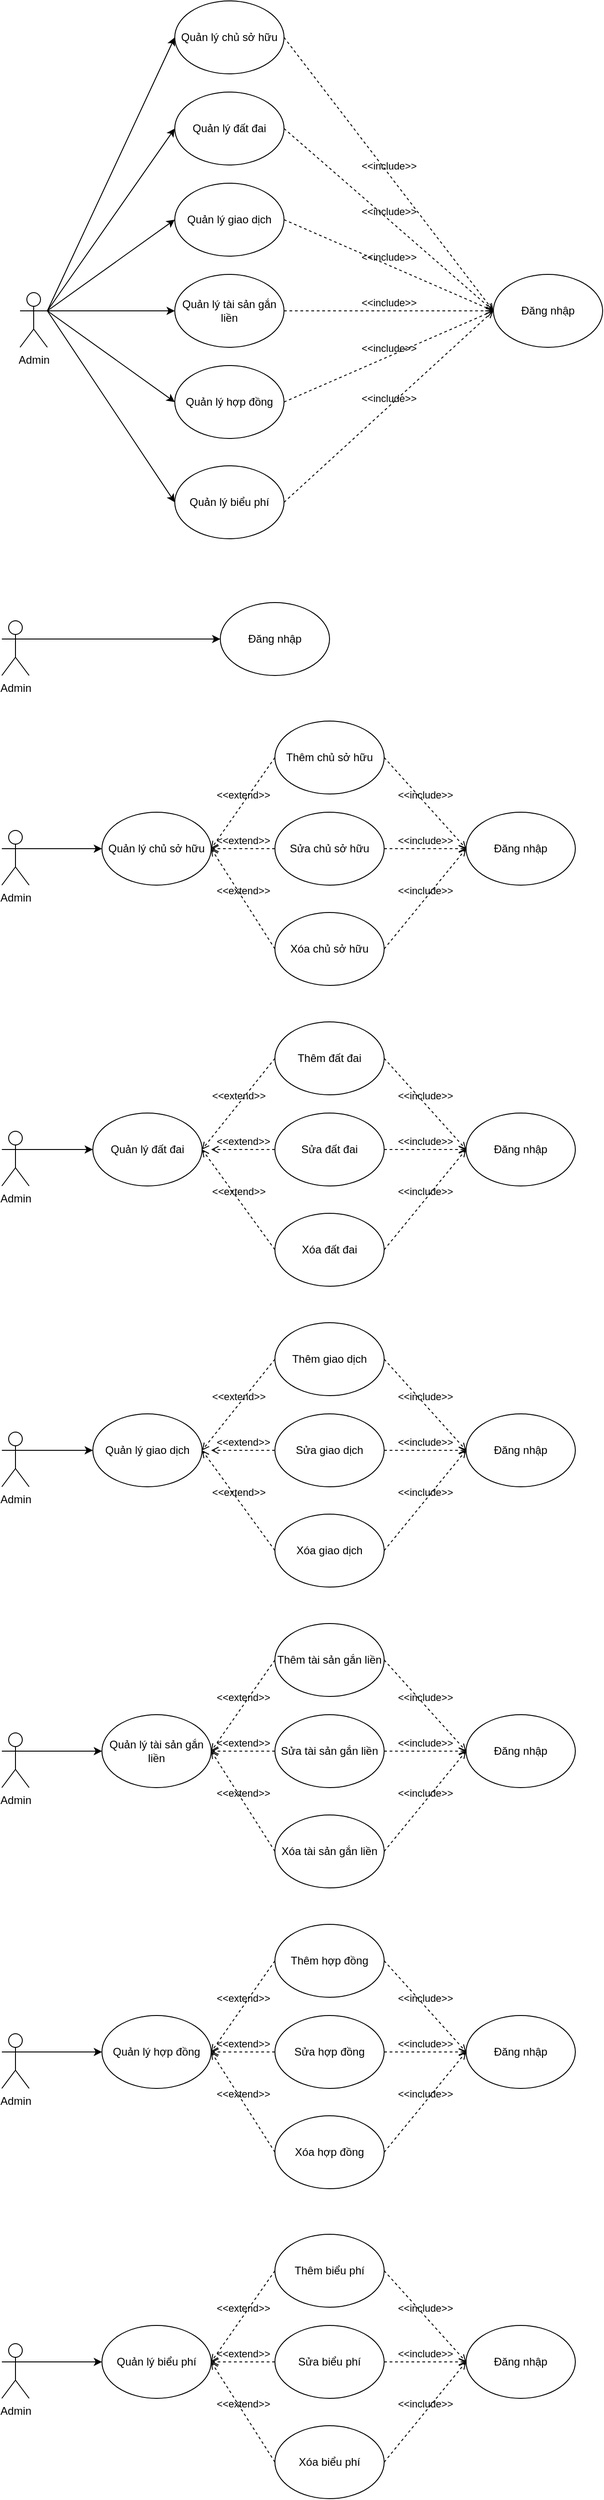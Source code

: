 <mxfile version="20.8.20" type="github">
  <diagram name="Trang-1" id="dnEFMiXXtpknOuQRKFOX">
    <mxGraphModel dx="880" dy="452" grid="1" gridSize="10" guides="1" tooltips="1" connect="1" arrows="1" fold="1" page="1" pageScale="1" pageWidth="827" pageHeight="1169" math="0" shadow="0">
      <root>
        <mxCell id="0" />
        <mxCell id="1" parent="0" />
        <mxCell id="d-u6irTQZ1BS86PKeHbl-13" style="edgeStyle=orthogonalEdgeStyle;rounded=0;orthogonalLoop=1;jettySize=auto;html=1;exitX=1;exitY=0.333;exitDx=0;exitDy=0;exitPerimeter=0;entryX=0;entryY=0.5;entryDx=0;entryDy=0;" parent="1" source="d-u6irTQZ1BS86PKeHbl-1" target="d-u6irTQZ1BS86PKeHbl-6" edge="1">
          <mxGeometry relative="1" as="geometry" />
        </mxCell>
        <mxCell id="d-u6irTQZ1BS86PKeHbl-1" value="Admin&lt;br&gt;" style="shape=umlActor;verticalLabelPosition=bottom;verticalAlign=top;html=1;outlineConnect=0;" parent="1" vertex="1">
          <mxGeometry x="50" y="330" width="30" height="60" as="geometry" />
        </mxCell>
        <mxCell id="d-u6irTQZ1BS86PKeHbl-3" value="Quản lý chủ sở hữu" style="ellipse;whiteSpace=wrap;html=1;" parent="1" vertex="1">
          <mxGeometry x="220" y="10" width="120" height="80" as="geometry" />
        </mxCell>
        <mxCell id="d-u6irTQZ1BS86PKeHbl-4" value="Quản lý đất đai" style="ellipse;whiteSpace=wrap;html=1;" parent="1" vertex="1">
          <mxGeometry x="220" y="110" width="120" height="80" as="geometry" />
        </mxCell>
        <mxCell id="d-u6irTQZ1BS86PKeHbl-5" value="Quản lý giao dịch" style="ellipse;whiteSpace=wrap;html=1;" parent="1" vertex="1">
          <mxGeometry x="220" y="210" width="120" height="80" as="geometry" />
        </mxCell>
        <mxCell id="d-u6irTQZ1BS86PKeHbl-6" value="Quản lý tài sản gắn liền" style="ellipse;whiteSpace=wrap;html=1;" parent="1" vertex="1">
          <mxGeometry x="220" y="310" width="120" height="80" as="geometry" />
        </mxCell>
        <mxCell id="d-u6irTQZ1BS86PKeHbl-7" value="Quản lý hợp đồng" style="ellipse;whiteSpace=wrap;html=1;" parent="1" vertex="1">
          <mxGeometry x="220" y="410" width="120" height="80" as="geometry" />
        </mxCell>
        <mxCell id="d-u6irTQZ1BS86PKeHbl-8" value="Quản lý biểu phí" style="ellipse;whiteSpace=wrap;html=1;" parent="1" vertex="1">
          <mxGeometry x="220" y="520" width="120" height="80" as="geometry" />
        </mxCell>
        <mxCell id="d-u6irTQZ1BS86PKeHbl-9" value="Đăng nhập" style="ellipse;whiteSpace=wrap;html=1;" parent="1" vertex="1">
          <mxGeometry x="570" y="310" width="120" height="80" as="geometry" />
        </mxCell>
        <mxCell id="d-u6irTQZ1BS86PKeHbl-10" value="" style="endArrow=classic;html=1;rounded=0;exitX=1;exitY=0.333;exitDx=0;exitDy=0;exitPerimeter=0;entryX=0;entryY=0.5;entryDx=0;entryDy=0;" parent="1" source="d-u6irTQZ1BS86PKeHbl-1" target="d-u6irTQZ1BS86PKeHbl-3" edge="1">
          <mxGeometry width="50" height="50" relative="1" as="geometry">
            <mxPoint x="390" y="350" as="sourcePoint" />
            <mxPoint x="440" y="300" as="targetPoint" />
          </mxGeometry>
        </mxCell>
        <mxCell id="d-u6irTQZ1BS86PKeHbl-11" value="" style="endArrow=classic;html=1;rounded=0;exitX=1;exitY=0.333;exitDx=0;exitDy=0;exitPerimeter=0;entryX=0;entryY=0.5;entryDx=0;entryDy=0;" parent="1" source="d-u6irTQZ1BS86PKeHbl-1" target="d-u6irTQZ1BS86PKeHbl-4" edge="1">
          <mxGeometry width="50" height="50" relative="1" as="geometry">
            <mxPoint x="90" y="360" as="sourcePoint" />
            <mxPoint x="260" y="100" as="targetPoint" />
          </mxGeometry>
        </mxCell>
        <mxCell id="d-u6irTQZ1BS86PKeHbl-12" value="" style="endArrow=classic;html=1;rounded=0;entryX=0;entryY=0.5;entryDx=0;entryDy=0;" parent="1" target="d-u6irTQZ1BS86PKeHbl-5" edge="1">
          <mxGeometry width="50" height="50" relative="1" as="geometry">
            <mxPoint x="80" y="350" as="sourcePoint" />
            <mxPoint x="230" y="160" as="targetPoint" />
          </mxGeometry>
        </mxCell>
        <mxCell id="d-u6irTQZ1BS86PKeHbl-15" value="" style="endArrow=classic;html=1;rounded=0;exitX=1;exitY=0.333;exitDx=0;exitDy=0;exitPerimeter=0;entryX=0;entryY=0.5;entryDx=0;entryDy=0;" parent="1" source="d-u6irTQZ1BS86PKeHbl-1" target="d-u6irTQZ1BS86PKeHbl-7" edge="1">
          <mxGeometry width="50" height="50" relative="1" as="geometry">
            <mxPoint x="100" y="370" as="sourcePoint" />
            <mxPoint x="240" y="170" as="targetPoint" />
          </mxGeometry>
        </mxCell>
        <mxCell id="d-u6irTQZ1BS86PKeHbl-16" value="" style="endArrow=classic;html=1;rounded=0;entryX=0;entryY=0.5;entryDx=0;entryDy=0;" parent="1" target="d-u6irTQZ1BS86PKeHbl-8" edge="1">
          <mxGeometry width="50" height="50" relative="1" as="geometry">
            <mxPoint x="80" y="350" as="sourcePoint" />
            <mxPoint x="230" y="460" as="targetPoint" />
          </mxGeometry>
        </mxCell>
        <mxCell id="d-u6irTQZ1BS86PKeHbl-18" value="&amp;lt;&amp;lt;include&amp;gt;&amp;gt;" style="html=1;verticalAlign=bottom;labelBackgroundColor=none;endArrow=open;endFill=0;dashed=1;rounded=0;exitX=1;exitY=0.5;exitDx=0;exitDy=0;entryX=0;entryY=0.5;entryDx=0;entryDy=0;" parent="1" source="d-u6irTQZ1BS86PKeHbl-3" target="d-u6irTQZ1BS86PKeHbl-9" edge="1">
          <mxGeometry width="160" relative="1" as="geometry">
            <mxPoint x="330" y="270" as="sourcePoint" />
            <mxPoint x="490" y="270" as="targetPoint" />
          </mxGeometry>
        </mxCell>
        <mxCell id="d-u6irTQZ1BS86PKeHbl-19" value="&amp;lt;&amp;lt;include&amp;gt;&amp;gt;" style="html=1;verticalAlign=bottom;labelBackgroundColor=none;endArrow=open;endFill=0;dashed=1;rounded=0;exitX=1;exitY=0.5;exitDx=0;exitDy=0;" parent="1" source="d-u6irTQZ1BS86PKeHbl-4" edge="1">
          <mxGeometry width="160" relative="1" as="geometry">
            <mxPoint x="350" y="60" as="sourcePoint" />
            <mxPoint x="570" y="350" as="targetPoint" />
          </mxGeometry>
        </mxCell>
        <mxCell id="d-u6irTQZ1BS86PKeHbl-20" value="&amp;lt;&amp;lt;include&amp;gt;&amp;gt;" style="html=1;verticalAlign=bottom;labelBackgroundColor=none;endArrow=open;endFill=0;dashed=1;rounded=0;exitX=1;exitY=0.5;exitDx=0;exitDy=0;entryX=0;entryY=0.5;entryDx=0;entryDy=0;" parent="1" source="d-u6irTQZ1BS86PKeHbl-5" target="d-u6irTQZ1BS86PKeHbl-9" edge="1">
          <mxGeometry width="160" relative="1" as="geometry">
            <mxPoint x="360" y="70" as="sourcePoint" />
            <mxPoint x="590" y="370" as="targetPoint" />
          </mxGeometry>
        </mxCell>
        <mxCell id="d-u6irTQZ1BS86PKeHbl-21" value="&amp;lt;&amp;lt;include&amp;gt;&amp;gt;" style="html=1;verticalAlign=bottom;labelBackgroundColor=none;endArrow=open;endFill=0;dashed=1;rounded=0;exitX=1;exitY=0.5;exitDx=0;exitDy=0;" parent="1" source="d-u6irTQZ1BS86PKeHbl-6" edge="1">
          <mxGeometry width="160" relative="1" as="geometry">
            <mxPoint x="350" y="260" as="sourcePoint" />
            <mxPoint x="570" y="350" as="targetPoint" />
          </mxGeometry>
        </mxCell>
        <mxCell id="d-u6irTQZ1BS86PKeHbl-22" value="&amp;lt;&amp;lt;include&amp;gt;&amp;gt;" style="html=1;verticalAlign=bottom;labelBackgroundColor=none;endArrow=open;endFill=0;dashed=1;rounded=0;exitX=1;exitY=0.5;exitDx=0;exitDy=0;" parent="1" source="d-u6irTQZ1BS86PKeHbl-7" edge="1">
          <mxGeometry width="160" relative="1" as="geometry">
            <mxPoint x="350" y="360" as="sourcePoint" />
            <mxPoint x="570" y="350" as="targetPoint" />
          </mxGeometry>
        </mxCell>
        <mxCell id="d-u6irTQZ1BS86PKeHbl-23" value="&amp;lt;&amp;lt;include&amp;gt;&amp;gt;" style="html=1;verticalAlign=bottom;labelBackgroundColor=none;endArrow=open;endFill=0;dashed=1;rounded=0;exitX=1;exitY=0.5;exitDx=0;exitDy=0;entryX=0;entryY=0.5;entryDx=0;entryDy=0;" parent="1" source="d-u6irTQZ1BS86PKeHbl-8" target="d-u6irTQZ1BS86PKeHbl-9" edge="1">
          <mxGeometry width="160" relative="1" as="geometry">
            <mxPoint x="350" y="460" as="sourcePoint" />
            <mxPoint x="580" y="360" as="targetPoint" />
          </mxGeometry>
        </mxCell>
        <mxCell id="d-u6irTQZ1BS86PKeHbl-25" value="Admin&lt;br&gt;" style="shape=umlActor;verticalLabelPosition=bottom;verticalAlign=top;html=1;outlineConnect=0;" parent="1" vertex="1">
          <mxGeometry x="30" y="690" width="30" height="60" as="geometry" />
        </mxCell>
        <mxCell id="d-u6irTQZ1BS86PKeHbl-26" value="Đăng nhập" style="ellipse;whiteSpace=wrap;html=1;" parent="1" vertex="1">
          <mxGeometry x="270" y="670" width="120" height="80" as="geometry" />
        </mxCell>
        <mxCell id="d-u6irTQZ1BS86PKeHbl-27" style="edgeStyle=orthogonalEdgeStyle;rounded=0;orthogonalLoop=1;jettySize=auto;html=1;exitX=1;exitY=0.333;exitDx=0;exitDy=0;exitPerimeter=0;entryX=0;entryY=0.5;entryDx=0;entryDy=0;" parent="1" source="d-u6irTQZ1BS86PKeHbl-25" target="d-u6irTQZ1BS86PKeHbl-26" edge="1">
          <mxGeometry relative="1" as="geometry">
            <mxPoint x="90" y="360" as="sourcePoint" />
            <mxPoint x="230" y="360" as="targetPoint" />
          </mxGeometry>
        </mxCell>
        <mxCell id="d-u6irTQZ1BS86PKeHbl-28" value="Admin&lt;br&gt;" style="shape=umlActor;verticalLabelPosition=bottom;verticalAlign=top;html=1;outlineConnect=0;" parent="1" vertex="1">
          <mxGeometry x="30" y="920" width="30" height="60" as="geometry" />
        </mxCell>
        <mxCell id="d-u6irTQZ1BS86PKeHbl-29" value="Quản lý chủ sở hữu" style="ellipse;whiteSpace=wrap;html=1;" parent="1" vertex="1">
          <mxGeometry x="140" y="900" width="120" height="80" as="geometry" />
        </mxCell>
        <mxCell id="d-u6irTQZ1BS86PKeHbl-30" value="Thêm chủ sở hữu" style="ellipse;whiteSpace=wrap;html=1;" parent="1" vertex="1">
          <mxGeometry x="330" y="800" width="120" height="80" as="geometry" />
        </mxCell>
        <mxCell id="d-u6irTQZ1BS86PKeHbl-31" value="Sửa chủ sở hữu" style="ellipse;whiteSpace=wrap;html=1;" parent="1" vertex="1">
          <mxGeometry x="330" y="900" width="120" height="80" as="geometry" />
        </mxCell>
        <mxCell id="d-u6irTQZ1BS86PKeHbl-32" value="Xóa chủ sở hữu" style="ellipse;whiteSpace=wrap;html=1;" parent="1" vertex="1">
          <mxGeometry x="330" y="1010" width="120" height="80" as="geometry" />
        </mxCell>
        <mxCell id="d-u6irTQZ1BS86PKeHbl-33" value="Đăng nhập" style="ellipse;whiteSpace=wrap;html=1;" parent="1" vertex="1">
          <mxGeometry x="540" y="900" width="120" height="80" as="geometry" />
        </mxCell>
        <mxCell id="d-u6irTQZ1BS86PKeHbl-34" value="&amp;lt;&amp;lt;include&amp;gt;&amp;gt;" style="html=1;verticalAlign=bottom;labelBackgroundColor=none;endArrow=open;endFill=0;dashed=1;rounded=0;exitX=1;exitY=0.5;exitDx=0;exitDy=0;entryX=0;entryY=0.5;entryDx=0;entryDy=0;" parent="1" source="d-u6irTQZ1BS86PKeHbl-30" target="d-u6irTQZ1BS86PKeHbl-33" edge="1">
          <mxGeometry width="160" relative="1" as="geometry">
            <mxPoint x="330" y="900" as="sourcePoint" />
            <mxPoint x="490" y="900" as="targetPoint" />
          </mxGeometry>
        </mxCell>
        <mxCell id="d-u6irTQZ1BS86PKeHbl-35" value="&amp;lt;&amp;lt;include&amp;gt;&amp;gt;" style="html=1;verticalAlign=bottom;labelBackgroundColor=none;endArrow=open;endFill=0;dashed=1;rounded=0;exitX=1;exitY=0.5;exitDx=0;exitDy=0;" parent="1" source="d-u6irTQZ1BS86PKeHbl-31" edge="1">
          <mxGeometry width="160" relative="1" as="geometry">
            <mxPoint x="460" y="850" as="sourcePoint" />
            <mxPoint x="540" y="940" as="targetPoint" />
          </mxGeometry>
        </mxCell>
        <mxCell id="d-u6irTQZ1BS86PKeHbl-36" value="&amp;lt;&amp;lt;include&amp;gt;&amp;gt;" style="html=1;verticalAlign=bottom;labelBackgroundColor=none;endArrow=open;endFill=0;dashed=1;rounded=0;exitX=1;exitY=0.5;exitDx=0;exitDy=0;" parent="1" source="d-u6irTQZ1BS86PKeHbl-32" edge="1">
          <mxGeometry width="160" relative="1" as="geometry">
            <mxPoint x="470" y="860" as="sourcePoint" />
            <mxPoint x="540" y="940" as="targetPoint" />
          </mxGeometry>
        </mxCell>
        <mxCell id="d-u6irTQZ1BS86PKeHbl-37" value="&amp;lt;&amp;lt;extend&amp;gt;&amp;gt;" style="html=1;verticalAlign=bottom;labelBackgroundColor=none;endArrow=open;endFill=0;dashed=1;rounded=0;entryX=1;entryY=0.5;entryDx=0;entryDy=0;exitX=0;exitY=0.5;exitDx=0;exitDy=0;" parent="1" source="d-u6irTQZ1BS86PKeHbl-30" target="d-u6irTQZ1BS86PKeHbl-29" edge="1">
          <mxGeometry width="160" relative="1" as="geometry">
            <mxPoint x="330" y="900" as="sourcePoint" />
            <mxPoint x="490" y="900" as="targetPoint" />
          </mxGeometry>
        </mxCell>
        <mxCell id="d-u6irTQZ1BS86PKeHbl-38" value="&amp;lt;&amp;lt;extend&amp;gt;&amp;gt;" style="html=1;verticalAlign=bottom;labelBackgroundColor=none;endArrow=open;endFill=0;dashed=1;rounded=0;exitX=0;exitY=0.5;exitDx=0;exitDy=0;" parent="1" source="d-u6irTQZ1BS86PKeHbl-31" edge="1">
          <mxGeometry width="160" relative="1" as="geometry">
            <mxPoint x="340" y="850" as="sourcePoint" />
            <mxPoint x="260" y="940" as="targetPoint" />
          </mxGeometry>
        </mxCell>
        <mxCell id="d-u6irTQZ1BS86PKeHbl-39" value="&amp;lt;&amp;lt;extend&amp;gt;&amp;gt;" style="html=1;verticalAlign=bottom;labelBackgroundColor=none;endArrow=open;endFill=0;dashed=1;rounded=0;entryX=1;entryY=0.5;entryDx=0;entryDy=0;exitX=0;exitY=0.5;exitDx=0;exitDy=0;" parent="1" source="d-u6irTQZ1BS86PKeHbl-32" target="d-u6irTQZ1BS86PKeHbl-29" edge="1">
          <mxGeometry width="160" relative="1" as="geometry">
            <mxPoint x="350" y="860" as="sourcePoint" />
            <mxPoint x="280" y="970" as="targetPoint" />
          </mxGeometry>
        </mxCell>
        <mxCell id="d-u6irTQZ1BS86PKeHbl-41" value="" style="endArrow=classic;html=1;rounded=0;exitX=1;exitY=0.333;exitDx=0;exitDy=0;exitPerimeter=0;entryX=0;entryY=0.5;entryDx=0;entryDy=0;" parent="1" source="d-u6irTQZ1BS86PKeHbl-28" target="d-u6irTQZ1BS86PKeHbl-29" edge="1">
          <mxGeometry width="50" height="50" relative="1" as="geometry">
            <mxPoint x="390" y="920" as="sourcePoint" />
            <mxPoint x="440" y="870" as="targetPoint" />
          </mxGeometry>
        </mxCell>
        <mxCell id="d-u6irTQZ1BS86PKeHbl-42" value="Admin&lt;br&gt;" style="shape=umlActor;verticalLabelPosition=bottom;verticalAlign=top;html=1;outlineConnect=0;" parent="1" vertex="1">
          <mxGeometry x="30" y="1250" width="30" height="60" as="geometry" />
        </mxCell>
        <mxCell id="d-u6irTQZ1BS86PKeHbl-43" value="Quản lý đất đai" style="ellipse;whiteSpace=wrap;html=1;" parent="1" vertex="1">
          <mxGeometry x="130" y="1230" width="120" height="80" as="geometry" />
        </mxCell>
        <mxCell id="d-u6irTQZ1BS86PKeHbl-44" value="Thêm đất đai" style="ellipse;whiteSpace=wrap;html=1;" parent="1" vertex="1">
          <mxGeometry x="330" y="1130" width="120" height="80" as="geometry" />
        </mxCell>
        <mxCell id="d-u6irTQZ1BS86PKeHbl-45" value="Sửa đất đai" style="ellipse;whiteSpace=wrap;html=1;" parent="1" vertex="1">
          <mxGeometry x="330" y="1230" width="120" height="80" as="geometry" />
        </mxCell>
        <mxCell id="d-u6irTQZ1BS86PKeHbl-46" value="Xóa đất đai" style="ellipse;whiteSpace=wrap;html=1;" parent="1" vertex="1">
          <mxGeometry x="330" y="1340" width="120" height="80" as="geometry" />
        </mxCell>
        <mxCell id="d-u6irTQZ1BS86PKeHbl-47" value="Đăng nhập" style="ellipse;whiteSpace=wrap;html=1;" parent="1" vertex="1">
          <mxGeometry x="540" y="1230" width="120" height="80" as="geometry" />
        </mxCell>
        <mxCell id="d-u6irTQZ1BS86PKeHbl-48" value="&amp;lt;&amp;lt;include&amp;gt;&amp;gt;" style="html=1;verticalAlign=bottom;labelBackgroundColor=none;endArrow=open;endFill=0;dashed=1;rounded=0;exitX=1;exitY=0.5;exitDx=0;exitDy=0;entryX=0;entryY=0.5;entryDx=0;entryDy=0;" parent="1" source="d-u6irTQZ1BS86PKeHbl-44" target="d-u6irTQZ1BS86PKeHbl-47" edge="1">
          <mxGeometry width="160" relative="1" as="geometry">
            <mxPoint x="330" y="1230" as="sourcePoint" />
            <mxPoint x="490" y="1230" as="targetPoint" />
          </mxGeometry>
        </mxCell>
        <mxCell id="d-u6irTQZ1BS86PKeHbl-49" value="&amp;lt;&amp;lt;include&amp;gt;&amp;gt;" style="html=1;verticalAlign=bottom;labelBackgroundColor=none;endArrow=open;endFill=0;dashed=1;rounded=0;exitX=1;exitY=0.5;exitDx=0;exitDy=0;" parent="1" source="d-u6irTQZ1BS86PKeHbl-45" edge="1">
          <mxGeometry width="160" relative="1" as="geometry">
            <mxPoint x="460" y="1180" as="sourcePoint" />
            <mxPoint x="540" y="1270" as="targetPoint" />
          </mxGeometry>
        </mxCell>
        <mxCell id="d-u6irTQZ1BS86PKeHbl-50" value="&amp;lt;&amp;lt;include&amp;gt;&amp;gt;" style="html=1;verticalAlign=bottom;labelBackgroundColor=none;endArrow=open;endFill=0;dashed=1;rounded=0;exitX=1;exitY=0.5;exitDx=0;exitDy=0;" parent="1" source="d-u6irTQZ1BS86PKeHbl-46" edge="1">
          <mxGeometry width="160" relative="1" as="geometry">
            <mxPoint x="470" y="1190" as="sourcePoint" />
            <mxPoint x="540" y="1270" as="targetPoint" />
          </mxGeometry>
        </mxCell>
        <mxCell id="d-u6irTQZ1BS86PKeHbl-51" value="&amp;lt;&amp;lt;extend&amp;gt;&amp;gt;" style="html=1;verticalAlign=bottom;labelBackgroundColor=none;endArrow=open;endFill=0;dashed=1;rounded=0;entryX=1;entryY=0.5;entryDx=0;entryDy=0;exitX=0;exitY=0.5;exitDx=0;exitDy=0;" parent="1" source="d-u6irTQZ1BS86PKeHbl-44" target="d-u6irTQZ1BS86PKeHbl-43" edge="1">
          <mxGeometry width="160" relative="1" as="geometry">
            <mxPoint x="330" y="1230" as="sourcePoint" />
            <mxPoint x="490" y="1230" as="targetPoint" />
          </mxGeometry>
        </mxCell>
        <mxCell id="d-u6irTQZ1BS86PKeHbl-52" value="&amp;lt;&amp;lt;extend&amp;gt;&amp;gt;" style="html=1;verticalAlign=bottom;labelBackgroundColor=none;endArrow=open;endFill=0;dashed=1;rounded=0;exitX=0;exitY=0.5;exitDx=0;exitDy=0;" parent="1" source="d-u6irTQZ1BS86PKeHbl-45" edge="1">
          <mxGeometry width="160" relative="1" as="geometry">
            <mxPoint x="340" y="1180" as="sourcePoint" />
            <mxPoint x="260" y="1270" as="targetPoint" />
          </mxGeometry>
        </mxCell>
        <mxCell id="d-u6irTQZ1BS86PKeHbl-53" value="&amp;lt;&amp;lt;extend&amp;gt;&amp;gt;" style="html=1;verticalAlign=bottom;labelBackgroundColor=none;endArrow=open;endFill=0;dashed=1;rounded=0;entryX=1;entryY=0.5;entryDx=0;entryDy=0;exitX=0;exitY=0.5;exitDx=0;exitDy=0;" parent="1" source="d-u6irTQZ1BS86PKeHbl-46" target="d-u6irTQZ1BS86PKeHbl-43" edge="1">
          <mxGeometry width="160" relative="1" as="geometry">
            <mxPoint x="350" y="1190" as="sourcePoint" />
            <mxPoint x="280" y="1300" as="targetPoint" />
          </mxGeometry>
        </mxCell>
        <mxCell id="d-u6irTQZ1BS86PKeHbl-54" value="" style="endArrow=classic;html=1;rounded=0;exitX=1;exitY=0.333;exitDx=0;exitDy=0;exitPerimeter=0;entryX=0;entryY=0.5;entryDx=0;entryDy=0;" parent="1" source="d-u6irTQZ1BS86PKeHbl-42" target="d-u6irTQZ1BS86PKeHbl-43" edge="1">
          <mxGeometry width="50" height="50" relative="1" as="geometry">
            <mxPoint x="390" y="1250" as="sourcePoint" />
            <mxPoint x="440" y="1200" as="targetPoint" />
          </mxGeometry>
        </mxCell>
        <mxCell id="b2n5agj1BpYuWNb_5k8q-1" value="Admin&lt;br&gt;" style="shape=umlActor;verticalLabelPosition=bottom;verticalAlign=top;html=1;outlineConnect=0;" parent="1" vertex="1">
          <mxGeometry x="30" y="1580" width="30" height="60" as="geometry" />
        </mxCell>
        <mxCell id="b2n5agj1BpYuWNb_5k8q-2" value="Quản lý giao dịch" style="ellipse;whiteSpace=wrap;html=1;" parent="1" vertex="1">
          <mxGeometry x="130" y="1560" width="120" height="80" as="geometry" />
        </mxCell>
        <mxCell id="b2n5agj1BpYuWNb_5k8q-3" value="Thêm giao dịch" style="ellipse;whiteSpace=wrap;html=1;" parent="1" vertex="1">
          <mxGeometry x="330" y="1460" width="120" height="80" as="geometry" />
        </mxCell>
        <mxCell id="b2n5agj1BpYuWNb_5k8q-4" value="Sửa giao dịch" style="ellipse;whiteSpace=wrap;html=1;" parent="1" vertex="1">
          <mxGeometry x="330" y="1560" width="120" height="80" as="geometry" />
        </mxCell>
        <mxCell id="b2n5agj1BpYuWNb_5k8q-5" value="Xóa giao dịch" style="ellipse;whiteSpace=wrap;html=1;" parent="1" vertex="1">
          <mxGeometry x="330" y="1670" width="120" height="80" as="geometry" />
        </mxCell>
        <mxCell id="b2n5agj1BpYuWNb_5k8q-6" value="Đăng nhập" style="ellipse;whiteSpace=wrap;html=1;" parent="1" vertex="1">
          <mxGeometry x="540" y="1560" width="120" height="80" as="geometry" />
        </mxCell>
        <mxCell id="b2n5agj1BpYuWNb_5k8q-7" value="&amp;lt;&amp;lt;include&amp;gt;&amp;gt;" style="html=1;verticalAlign=bottom;labelBackgroundColor=none;endArrow=open;endFill=0;dashed=1;rounded=0;exitX=1;exitY=0.5;exitDx=0;exitDy=0;entryX=0;entryY=0.5;entryDx=0;entryDy=0;" parent="1" source="b2n5agj1BpYuWNb_5k8q-3" target="b2n5agj1BpYuWNb_5k8q-6" edge="1">
          <mxGeometry width="160" relative="1" as="geometry">
            <mxPoint x="330" y="1560" as="sourcePoint" />
            <mxPoint x="490" y="1560" as="targetPoint" />
          </mxGeometry>
        </mxCell>
        <mxCell id="b2n5agj1BpYuWNb_5k8q-8" value="&amp;lt;&amp;lt;include&amp;gt;&amp;gt;" style="html=1;verticalAlign=bottom;labelBackgroundColor=none;endArrow=open;endFill=0;dashed=1;rounded=0;exitX=1;exitY=0.5;exitDx=0;exitDy=0;" parent="1" source="b2n5agj1BpYuWNb_5k8q-4" edge="1">
          <mxGeometry width="160" relative="1" as="geometry">
            <mxPoint x="460" y="1510" as="sourcePoint" />
            <mxPoint x="540" y="1600" as="targetPoint" />
          </mxGeometry>
        </mxCell>
        <mxCell id="b2n5agj1BpYuWNb_5k8q-9" value="&amp;lt;&amp;lt;include&amp;gt;&amp;gt;" style="html=1;verticalAlign=bottom;labelBackgroundColor=none;endArrow=open;endFill=0;dashed=1;rounded=0;exitX=1;exitY=0.5;exitDx=0;exitDy=0;" parent="1" source="b2n5agj1BpYuWNb_5k8q-5" edge="1">
          <mxGeometry width="160" relative="1" as="geometry">
            <mxPoint x="470" y="1520" as="sourcePoint" />
            <mxPoint x="540" y="1600" as="targetPoint" />
          </mxGeometry>
        </mxCell>
        <mxCell id="b2n5agj1BpYuWNb_5k8q-10" value="&amp;lt;&amp;lt;extend&amp;gt;&amp;gt;" style="html=1;verticalAlign=bottom;labelBackgroundColor=none;endArrow=open;endFill=0;dashed=1;rounded=0;entryX=1;entryY=0.5;entryDx=0;entryDy=0;exitX=0;exitY=0.5;exitDx=0;exitDy=0;" parent="1" source="b2n5agj1BpYuWNb_5k8q-3" target="b2n5agj1BpYuWNb_5k8q-2" edge="1">
          <mxGeometry width="160" relative="1" as="geometry">
            <mxPoint x="330" y="1560" as="sourcePoint" />
            <mxPoint x="490" y="1560" as="targetPoint" />
          </mxGeometry>
        </mxCell>
        <mxCell id="b2n5agj1BpYuWNb_5k8q-11" value="&amp;lt;&amp;lt;extend&amp;gt;&amp;gt;" style="html=1;verticalAlign=bottom;labelBackgroundColor=none;endArrow=open;endFill=0;dashed=1;rounded=0;exitX=0;exitY=0.5;exitDx=0;exitDy=0;" parent="1" source="b2n5agj1BpYuWNb_5k8q-4" edge="1">
          <mxGeometry width="160" relative="1" as="geometry">
            <mxPoint x="340" y="1510" as="sourcePoint" />
            <mxPoint x="260" y="1600" as="targetPoint" />
          </mxGeometry>
        </mxCell>
        <mxCell id="b2n5agj1BpYuWNb_5k8q-12" value="&amp;lt;&amp;lt;extend&amp;gt;&amp;gt;" style="html=1;verticalAlign=bottom;labelBackgroundColor=none;endArrow=open;endFill=0;dashed=1;rounded=0;entryX=1;entryY=0.5;entryDx=0;entryDy=0;exitX=0;exitY=0.5;exitDx=0;exitDy=0;" parent="1" source="b2n5agj1BpYuWNb_5k8q-5" target="b2n5agj1BpYuWNb_5k8q-2" edge="1">
          <mxGeometry width="160" relative="1" as="geometry">
            <mxPoint x="350" y="1520" as="sourcePoint" />
            <mxPoint x="280" y="1630" as="targetPoint" />
          </mxGeometry>
        </mxCell>
        <mxCell id="b2n5agj1BpYuWNb_5k8q-13" value="" style="endArrow=classic;html=1;rounded=0;exitX=1;exitY=0.333;exitDx=0;exitDy=0;exitPerimeter=0;entryX=0;entryY=0.5;entryDx=0;entryDy=0;" parent="1" source="b2n5agj1BpYuWNb_5k8q-1" target="b2n5agj1BpYuWNb_5k8q-2" edge="1">
          <mxGeometry width="50" height="50" relative="1" as="geometry">
            <mxPoint x="390" y="1580" as="sourcePoint" />
            <mxPoint x="440" y="1530" as="targetPoint" />
          </mxGeometry>
        </mxCell>
        <mxCell id="FbLhT3ucc4S-RFBEk-RY-1" value="Admin&lt;br&gt;" style="shape=umlActor;verticalLabelPosition=bottom;verticalAlign=top;html=1;outlineConnect=0;" vertex="1" parent="1">
          <mxGeometry x="30" y="1910" width="30" height="60" as="geometry" />
        </mxCell>
        <mxCell id="FbLhT3ucc4S-RFBEk-RY-2" value="Quản lý tài sản gắn liền" style="ellipse;whiteSpace=wrap;html=1;" vertex="1" parent="1">
          <mxGeometry x="140" y="1890" width="120" height="80" as="geometry" />
        </mxCell>
        <mxCell id="FbLhT3ucc4S-RFBEk-RY-3" value="Thêm tài sản gắn liền" style="ellipse;whiteSpace=wrap;html=1;" vertex="1" parent="1">
          <mxGeometry x="330" y="1790" width="120" height="80" as="geometry" />
        </mxCell>
        <mxCell id="FbLhT3ucc4S-RFBEk-RY-4" value="Sửa tài sản gắn liền" style="ellipse;whiteSpace=wrap;html=1;" vertex="1" parent="1">
          <mxGeometry x="330" y="1890" width="120" height="80" as="geometry" />
        </mxCell>
        <mxCell id="FbLhT3ucc4S-RFBEk-RY-5" value="Xóa tài sản gắn liền" style="ellipse;whiteSpace=wrap;html=1;" vertex="1" parent="1">
          <mxGeometry x="330" y="2000" width="120" height="80" as="geometry" />
        </mxCell>
        <mxCell id="FbLhT3ucc4S-RFBEk-RY-6" value="Đăng nhập" style="ellipse;whiteSpace=wrap;html=1;" vertex="1" parent="1">
          <mxGeometry x="540" y="1890" width="120" height="80" as="geometry" />
        </mxCell>
        <mxCell id="FbLhT3ucc4S-RFBEk-RY-7" value="&amp;lt;&amp;lt;include&amp;gt;&amp;gt;" style="html=1;verticalAlign=bottom;labelBackgroundColor=none;endArrow=open;endFill=0;dashed=1;rounded=0;exitX=1;exitY=0.5;exitDx=0;exitDy=0;entryX=0;entryY=0.5;entryDx=0;entryDy=0;" edge="1" parent="1" source="FbLhT3ucc4S-RFBEk-RY-3" target="FbLhT3ucc4S-RFBEk-RY-6">
          <mxGeometry width="160" relative="1" as="geometry">
            <mxPoint x="330" y="1890" as="sourcePoint" />
            <mxPoint x="490" y="1890" as="targetPoint" />
          </mxGeometry>
        </mxCell>
        <mxCell id="FbLhT3ucc4S-RFBEk-RY-8" value="&amp;lt;&amp;lt;include&amp;gt;&amp;gt;" style="html=1;verticalAlign=bottom;labelBackgroundColor=none;endArrow=open;endFill=0;dashed=1;rounded=0;exitX=1;exitY=0.5;exitDx=0;exitDy=0;" edge="1" parent="1" source="FbLhT3ucc4S-RFBEk-RY-4">
          <mxGeometry width="160" relative="1" as="geometry">
            <mxPoint x="460" y="1840" as="sourcePoint" />
            <mxPoint x="540" y="1930" as="targetPoint" />
          </mxGeometry>
        </mxCell>
        <mxCell id="FbLhT3ucc4S-RFBEk-RY-9" value="&amp;lt;&amp;lt;include&amp;gt;&amp;gt;" style="html=1;verticalAlign=bottom;labelBackgroundColor=none;endArrow=open;endFill=0;dashed=1;rounded=0;exitX=1;exitY=0.5;exitDx=0;exitDy=0;" edge="1" parent="1" source="FbLhT3ucc4S-RFBEk-RY-5">
          <mxGeometry width="160" relative="1" as="geometry">
            <mxPoint x="470" y="1850" as="sourcePoint" />
            <mxPoint x="540" y="1930" as="targetPoint" />
          </mxGeometry>
        </mxCell>
        <mxCell id="FbLhT3ucc4S-RFBEk-RY-10" value="&amp;lt;&amp;lt;extend&amp;gt;&amp;gt;" style="html=1;verticalAlign=bottom;labelBackgroundColor=none;endArrow=open;endFill=0;dashed=1;rounded=0;entryX=1;entryY=0.5;entryDx=0;entryDy=0;exitX=0;exitY=0.5;exitDx=0;exitDy=0;" edge="1" parent="1" source="FbLhT3ucc4S-RFBEk-RY-3" target="FbLhT3ucc4S-RFBEk-RY-2">
          <mxGeometry width="160" relative="1" as="geometry">
            <mxPoint x="330" y="1890" as="sourcePoint" />
            <mxPoint x="490" y="1890" as="targetPoint" />
          </mxGeometry>
        </mxCell>
        <mxCell id="FbLhT3ucc4S-RFBEk-RY-11" value="&amp;lt;&amp;lt;extend&amp;gt;&amp;gt;" style="html=1;verticalAlign=bottom;labelBackgroundColor=none;endArrow=open;endFill=0;dashed=1;rounded=0;exitX=0;exitY=0.5;exitDx=0;exitDy=0;" edge="1" parent="1" source="FbLhT3ucc4S-RFBEk-RY-4">
          <mxGeometry width="160" relative="1" as="geometry">
            <mxPoint x="340" y="1840" as="sourcePoint" />
            <mxPoint x="260" y="1930" as="targetPoint" />
          </mxGeometry>
        </mxCell>
        <mxCell id="FbLhT3ucc4S-RFBEk-RY-12" value="&amp;lt;&amp;lt;extend&amp;gt;&amp;gt;" style="html=1;verticalAlign=bottom;labelBackgroundColor=none;endArrow=open;endFill=0;dashed=1;rounded=0;entryX=1;entryY=0.5;entryDx=0;entryDy=0;exitX=0;exitY=0.5;exitDx=0;exitDy=0;" edge="1" parent="1" source="FbLhT3ucc4S-RFBEk-RY-5" target="FbLhT3ucc4S-RFBEk-RY-2">
          <mxGeometry width="160" relative="1" as="geometry">
            <mxPoint x="350" y="1850" as="sourcePoint" />
            <mxPoint x="280" y="1960" as="targetPoint" />
          </mxGeometry>
        </mxCell>
        <mxCell id="FbLhT3ucc4S-RFBEk-RY-13" value="" style="endArrow=classic;html=1;rounded=0;exitX=1;exitY=0.333;exitDx=0;exitDy=0;exitPerimeter=0;entryX=0;entryY=0.5;entryDx=0;entryDy=0;" edge="1" parent="1" source="FbLhT3ucc4S-RFBEk-RY-1" target="FbLhT3ucc4S-RFBEk-RY-2">
          <mxGeometry width="50" height="50" relative="1" as="geometry">
            <mxPoint x="390" y="1910" as="sourcePoint" />
            <mxPoint x="440" y="1860" as="targetPoint" />
          </mxGeometry>
        </mxCell>
        <mxCell id="FbLhT3ucc4S-RFBEk-RY-14" value="Admin&lt;br&gt;" style="shape=umlActor;verticalLabelPosition=bottom;verticalAlign=top;html=1;outlineConnect=0;" vertex="1" parent="1">
          <mxGeometry x="30" y="2240" width="30" height="60" as="geometry" />
        </mxCell>
        <mxCell id="FbLhT3ucc4S-RFBEk-RY-15" value="Quản lý hợp đồng" style="ellipse;whiteSpace=wrap;html=1;" vertex="1" parent="1">
          <mxGeometry x="140" y="2220" width="120" height="80" as="geometry" />
        </mxCell>
        <mxCell id="FbLhT3ucc4S-RFBEk-RY-16" value="Thêm hợp đồng" style="ellipse;whiteSpace=wrap;html=1;" vertex="1" parent="1">
          <mxGeometry x="330" y="2120" width="120" height="80" as="geometry" />
        </mxCell>
        <mxCell id="FbLhT3ucc4S-RFBEk-RY-17" value="Sửa hợp đồng" style="ellipse;whiteSpace=wrap;html=1;" vertex="1" parent="1">
          <mxGeometry x="330" y="2220" width="120" height="80" as="geometry" />
        </mxCell>
        <mxCell id="FbLhT3ucc4S-RFBEk-RY-18" value="Xóa hợp đồng" style="ellipse;whiteSpace=wrap;html=1;" vertex="1" parent="1">
          <mxGeometry x="330" y="2330" width="120" height="80" as="geometry" />
        </mxCell>
        <mxCell id="FbLhT3ucc4S-RFBEk-RY-19" value="Đăng nhập" style="ellipse;whiteSpace=wrap;html=1;" vertex="1" parent="1">
          <mxGeometry x="540" y="2220" width="120" height="80" as="geometry" />
        </mxCell>
        <mxCell id="FbLhT3ucc4S-RFBEk-RY-20" value="&amp;lt;&amp;lt;include&amp;gt;&amp;gt;" style="html=1;verticalAlign=bottom;labelBackgroundColor=none;endArrow=open;endFill=0;dashed=1;rounded=0;exitX=1;exitY=0.5;exitDx=0;exitDy=0;entryX=0;entryY=0.5;entryDx=0;entryDy=0;" edge="1" parent="1" source="FbLhT3ucc4S-RFBEk-RY-16" target="FbLhT3ucc4S-RFBEk-RY-19">
          <mxGeometry width="160" relative="1" as="geometry">
            <mxPoint x="330" y="2220" as="sourcePoint" />
            <mxPoint x="490" y="2220" as="targetPoint" />
          </mxGeometry>
        </mxCell>
        <mxCell id="FbLhT3ucc4S-RFBEk-RY-21" value="&amp;lt;&amp;lt;include&amp;gt;&amp;gt;" style="html=1;verticalAlign=bottom;labelBackgroundColor=none;endArrow=open;endFill=0;dashed=1;rounded=0;exitX=1;exitY=0.5;exitDx=0;exitDy=0;" edge="1" parent="1" source="FbLhT3ucc4S-RFBEk-RY-17">
          <mxGeometry width="160" relative="1" as="geometry">
            <mxPoint x="460" y="2170" as="sourcePoint" />
            <mxPoint x="540" y="2260" as="targetPoint" />
          </mxGeometry>
        </mxCell>
        <mxCell id="FbLhT3ucc4S-RFBEk-RY-22" value="&amp;lt;&amp;lt;include&amp;gt;&amp;gt;" style="html=1;verticalAlign=bottom;labelBackgroundColor=none;endArrow=open;endFill=0;dashed=1;rounded=0;exitX=1;exitY=0.5;exitDx=0;exitDy=0;" edge="1" parent="1" source="FbLhT3ucc4S-RFBEk-RY-18">
          <mxGeometry width="160" relative="1" as="geometry">
            <mxPoint x="470" y="2180" as="sourcePoint" />
            <mxPoint x="540" y="2260" as="targetPoint" />
          </mxGeometry>
        </mxCell>
        <mxCell id="FbLhT3ucc4S-RFBEk-RY-23" value="&amp;lt;&amp;lt;extend&amp;gt;&amp;gt;" style="html=1;verticalAlign=bottom;labelBackgroundColor=none;endArrow=open;endFill=0;dashed=1;rounded=0;entryX=1;entryY=0.5;entryDx=0;entryDy=0;exitX=0;exitY=0.5;exitDx=0;exitDy=0;" edge="1" parent="1" source="FbLhT3ucc4S-RFBEk-RY-16" target="FbLhT3ucc4S-RFBEk-RY-15">
          <mxGeometry width="160" relative="1" as="geometry">
            <mxPoint x="330" y="2220" as="sourcePoint" />
            <mxPoint x="490" y="2220" as="targetPoint" />
          </mxGeometry>
        </mxCell>
        <mxCell id="FbLhT3ucc4S-RFBEk-RY-24" value="&amp;lt;&amp;lt;extend&amp;gt;&amp;gt;" style="html=1;verticalAlign=bottom;labelBackgroundColor=none;endArrow=open;endFill=0;dashed=1;rounded=0;exitX=0;exitY=0.5;exitDx=0;exitDy=0;" edge="1" parent="1" source="FbLhT3ucc4S-RFBEk-RY-17">
          <mxGeometry width="160" relative="1" as="geometry">
            <mxPoint x="340" y="2170" as="sourcePoint" />
            <mxPoint x="260" y="2260" as="targetPoint" />
          </mxGeometry>
        </mxCell>
        <mxCell id="FbLhT3ucc4S-RFBEk-RY-25" value="&amp;lt;&amp;lt;extend&amp;gt;&amp;gt;" style="html=1;verticalAlign=bottom;labelBackgroundColor=none;endArrow=open;endFill=0;dashed=1;rounded=0;entryX=1;entryY=0.5;entryDx=0;entryDy=0;exitX=0;exitY=0.5;exitDx=0;exitDy=0;" edge="1" parent="1" source="FbLhT3ucc4S-RFBEk-RY-18" target="FbLhT3ucc4S-RFBEk-RY-15">
          <mxGeometry width="160" relative="1" as="geometry">
            <mxPoint x="350" y="2180" as="sourcePoint" />
            <mxPoint x="280" y="2290" as="targetPoint" />
          </mxGeometry>
        </mxCell>
        <mxCell id="FbLhT3ucc4S-RFBEk-RY-26" value="" style="endArrow=classic;html=1;rounded=0;exitX=1;exitY=0.333;exitDx=0;exitDy=0;exitPerimeter=0;entryX=0;entryY=0.5;entryDx=0;entryDy=0;" edge="1" parent="1" source="FbLhT3ucc4S-RFBEk-RY-14" target="FbLhT3ucc4S-RFBEk-RY-15">
          <mxGeometry width="50" height="50" relative="1" as="geometry">
            <mxPoint x="390" y="2240" as="sourcePoint" />
            <mxPoint x="440" y="2190" as="targetPoint" />
          </mxGeometry>
        </mxCell>
        <mxCell id="FbLhT3ucc4S-RFBEk-RY-28" value="Admin&lt;br&gt;" style="shape=umlActor;verticalLabelPosition=bottom;verticalAlign=top;html=1;outlineConnect=0;" vertex="1" parent="1">
          <mxGeometry x="30" y="2580" width="30" height="60" as="geometry" />
        </mxCell>
        <mxCell id="FbLhT3ucc4S-RFBEk-RY-29" value="Quản lý biểu phí" style="ellipse;whiteSpace=wrap;html=1;" vertex="1" parent="1">
          <mxGeometry x="140" y="2560" width="120" height="80" as="geometry" />
        </mxCell>
        <mxCell id="FbLhT3ucc4S-RFBEk-RY-30" value="Thêm biểu phí" style="ellipse;whiteSpace=wrap;html=1;" vertex="1" parent="1">
          <mxGeometry x="330" y="2460" width="120" height="80" as="geometry" />
        </mxCell>
        <mxCell id="FbLhT3ucc4S-RFBEk-RY-31" value="Sửa biểu phí" style="ellipse;whiteSpace=wrap;html=1;" vertex="1" parent="1">
          <mxGeometry x="330" y="2560" width="120" height="80" as="geometry" />
        </mxCell>
        <mxCell id="FbLhT3ucc4S-RFBEk-RY-32" value="Xóa biểu phí" style="ellipse;whiteSpace=wrap;html=1;" vertex="1" parent="1">
          <mxGeometry x="330" y="2670" width="120" height="80" as="geometry" />
        </mxCell>
        <mxCell id="FbLhT3ucc4S-RFBEk-RY-33" value="Đăng nhập" style="ellipse;whiteSpace=wrap;html=1;" vertex="1" parent="1">
          <mxGeometry x="540" y="2560" width="120" height="80" as="geometry" />
        </mxCell>
        <mxCell id="FbLhT3ucc4S-RFBEk-RY-34" value="&amp;lt;&amp;lt;include&amp;gt;&amp;gt;" style="html=1;verticalAlign=bottom;labelBackgroundColor=none;endArrow=open;endFill=0;dashed=1;rounded=0;exitX=1;exitY=0.5;exitDx=0;exitDy=0;entryX=0;entryY=0.5;entryDx=0;entryDy=0;" edge="1" parent="1" source="FbLhT3ucc4S-RFBEk-RY-30" target="FbLhT3ucc4S-RFBEk-RY-33">
          <mxGeometry width="160" relative="1" as="geometry">
            <mxPoint x="330" y="2560" as="sourcePoint" />
            <mxPoint x="490" y="2560" as="targetPoint" />
          </mxGeometry>
        </mxCell>
        <mxCell id="FbLhT3ucc4S-RFBEk-RY-35" value="&amp;lt;&amp;lt;include&amp;gt;&amp;gt;" style="html=1;verticalAlign=bottom;labelBackgroundColor=none;endArrow=open;endFill=0;dashed=1;rounded=0;exitX=1;exitY=0.5;exitDx=0;exitDy=0;" edge="1" parent="1" source="FbLhT3ucc4S-RFBEk-RY-31">
          <mxGeometry width="160" relative="1" as="geometry">
            <mxPoint x="460" y="2510" as="sourcePoint" />
            <mxPoint x="540" y="2600" as="targetPoint" />
          </mxGeometry>
        </mxCell>
        <mxCell id="FbLhT3ucc4S-RFBEk-RY-36" value="&amp;lt;&amp;lt;include&amp;gt;&amp;gt;" style="html=1;verticalAlign=bottom;labelBackgroundColor=none;endArrow=open;endFill=0;dashed=1;rounded=0;exitX=1;exitY=0.5;exitDx=0;exitDy=0;" edge="1" parent="1" source="FbLhT3ucc4S-RFBEk-RY-32">
          <mxGeometry width="160" relative="1" as="geometry">
            <mxPoint x="470" y="2520" as="sourcePoint" />
            <mxPoint x="540" y="2600" as="targetPoint" />
          </mxGeometry>
        </mxCell>
        <mxCell id="FbLhT3ucc4S-RFBEk-RY-37" value="&amp;lt;&amp;lt;extend&amp;gt;&amp;gt;" style="html=1;verticalAlign=bottom;labelBackgroundColor=none;endArrow=open;endFill=0;dashed=1;rounded=0;entryX=1;entryY=0.5;entryDx=0;entryDy=0;exitX=0;exitY=0.5;exitDx=0;exitDy=0;" edge="1" parent="1" source="FbLhT3ucc4S-RFBEk-RY-30" target="FbLhT3ucc4S-RFBEk-RY-29">
          <mxGeometry width="160" relative="1" as="geometry">
            <mxPoint x="330" y="2560" as="sourcePoint" />
            <mxPoint x="490" y="2560" as="targetPoint" />
          </mxGeometry>
        </mxCell>
        <mxCell id="FbLhT3ucc4S-RFBEk-RY-38" value="&amp;lt;&amp;lt;extend&amp;gt;&amp;gt;" style="html=1;verticalAlign=bottom;labelBackgroundColor=none;endArrow=open;endFill=0;dashed=1;rounded=0;exitX=0;exitY=0.5;exitDx=0;exitDy=0;" edge="1" parent="1" source="FbLhT3ucc4S-RFBEk-RY-31">
          <mxGeometry width="160" relative="1" as="geometry">
            <mxPoint x="340" y="2510" as="sourcePoint" />
            <mxPoint x="260" y="2600" as="targetPoint" />
          </mxGeometry>
        </mxCell>
        <mxCell id="FbLhT3ucc4S-RFBEk-RY-39" value="&amp;lt;&amp;lt;extend&amp;gt;&amp;gt;" style="html=1;verticalAlign=bottom;labelBackgroundColor=none;endArrow=open;endFill=0;dashed=1;rounded=0;entryX=1;entryY=0.5;entryDx=0;entryDy=0;exitX=0;exitY=0.5;exitDx=0;exitDy=0;" edge="1" parent="1" source="FbLhT3ucc4S-RFBEk-RY-32" target="FbLhT3ucc4S-RFBEk-RY-29">
          <mxGeometry width="160" relative="1" as="geometry">
            <mxPoint x="350" y="2520" as="sourcePoint" />
            <mxPoint x="280" y="2630" as="targetPoint" />
          </mxGeometry>
        </mxCell>
        <mxCell id="FbLhT3ucc4S-RFBEk-RY-40" value="" style="endArrow=classic;html=1;rounded=0;exitX=1;exitY=0.333;exitDx=0;exitDy=0;exitPerimeter=0;entryX=0;entryY=0.5;entryDx=0;entryDy=0;" edge="1" parent="1" source="FbLhT3ucc4S-RFBEk-RY-28" target="FbLhT3ucc4S-RFBEk-RY-29">
          <mxGeometry width="50" height="50" relative="1" as="geometry">
            <mxPoint x="390" y="2580" as="sourcePoint" />
            <mxPoint x="440" y="2530" as="targetPoint" />
          </mxGeometry>
        </mxCell>
      </root>
    </mxGraphModel>
  </diagram>
</mxfile>
